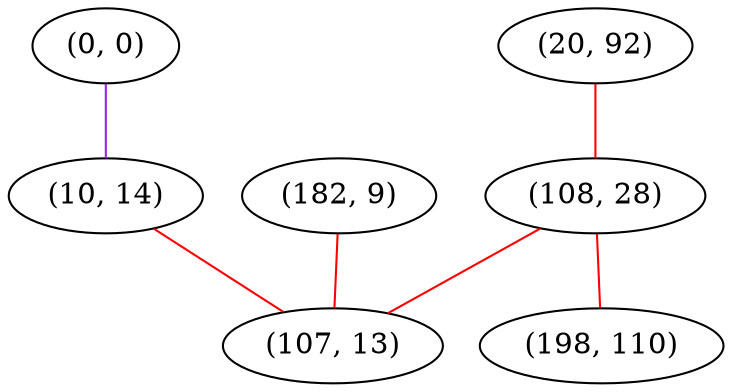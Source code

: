 graph "" {
"(0, 0)";
"(20, 92)";
"(182, 9)";
"(10, 14)";
"(108, 28)";
"(107, 13)";
"(198, 110)";
"(0, 0)" -- "(10, 14)"  [color=purple, key=0, weight=4];
"(20, 92)" -- "(108, 28)"  [color=red, key=0, weight=1];
"(182, 9)" -- "(107, 13)"  [color=red, key=0, weight=1];
"(10, 14)" -- "(107, 13)"  [color=red, key=0, weight=1];
"(108, 28)" -- "(198, 110)"  [color=red, key=0, weight=1];
"(108, 28)" -- "(107, 13)"  [color=red, key=0, weight=1];
}
